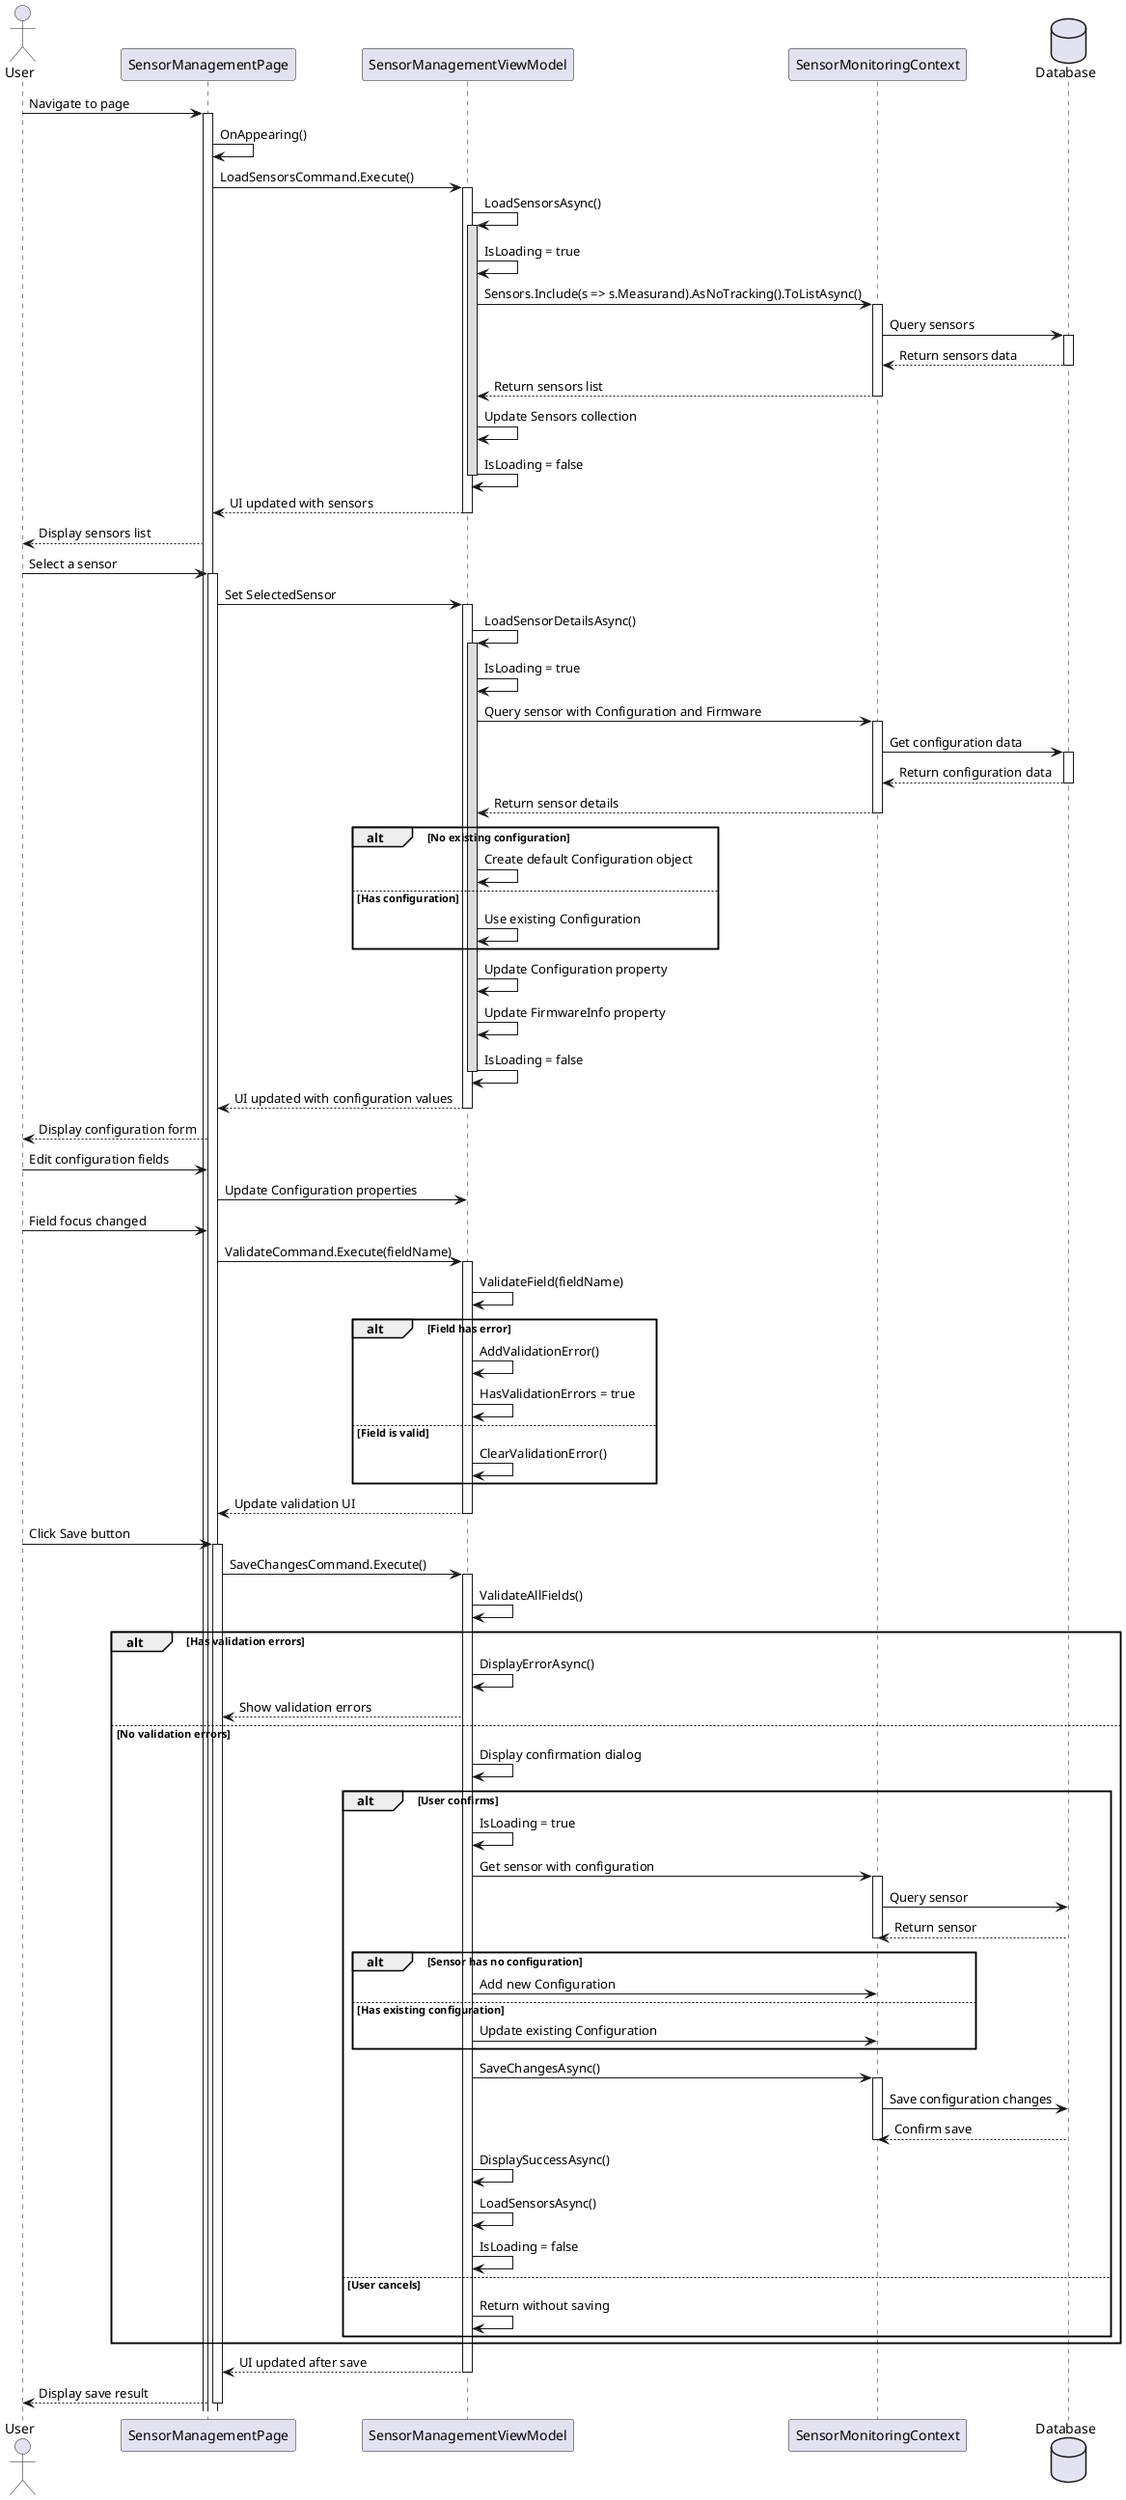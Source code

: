 @startuml Sensor Configuration Management Sequence

actor User
participant "SensorManagementPage" as Page
participant "SensorManagementViewModel" as ViewModel
participant "SensorMonitoringContext" as Context
database "Database" as DB

User -> Page: Navigate to page
activate Page

Page -> Page: OnAppearing()
Page -> ViewModel: LoadSensorsCommand.Execute()
activate ViewModel

ViewModel -> ViewModel: LoadSensorsAsync()
activate ViewModel #DDDDDD
ViewModel -> ViewModel: IsLoading = true
ViewModel -> Context: Sensors.Include(s => s.Measurand).AsNoTracking().ToListAsync()
activate Context
Context -> DB: Query sensors
activate DB
DB --> Context: Return sensors data
deactivate DB
Context --> ViewModel: Return sensors list
deactivate Context

ViewModel -> ViewModel: Update Sensors collection
ViewModel -> ViewModel: IsLoading = false
deactivate ViewModel #DDDDDD

ViewModel --> Page: UI updated with sensors
deactivate ViewModel
Page --> User: Display sensors list

User -> Page: Select a sensor
activate Page
Page -> ViewModel: Set SelectedSensor
activate ViewModel

ViewModel -> ViewModel: LoadSensorDetailsAsync()
activate ViewModel #DDDDDD
ViewModel -> ViewModel: IsLoading = true
ViewModel -> Context: Query sensor with Configuration and Firmware
activate Context
Context -> DB: Get configuration data
activate DB
DB --> Context: Return configuration data
deactivate DB
Context --> ViewModel: Return sensor details
deactivate Context

alt No existing configuration
    ViewModel -> ViewModel: Create default Configuration object
else Has configuration
    ViewModel -> ViewModel: Use existing Configuration
end

ViewModel -> ViewModel: Update Configuration property
ViewModel -> ViewModel: Update FirmwareInfo property
ViewModel -> ViewModel: IsLoading = false
deactivate ViewModel #DDDDDD

ViewModel --> Page: UI updated with configuration values
deactivate ViewModel
Page --> User: Display configuration form

User -> Page: Edit configuration fields
Page -> ViewModel: Update Configuration properties

User -> Page: Field focus changed
Page -> ViewModel: ValidateCommand.Execute(fieldName)
activate ViewModel
ViewModel -> ViewModel: ValidateField(fieldName)
alt Field has error
    ViewModel -> ViewModel: AddValidationError()
    ViewModel -> ViewModel: HasValidationErrors = true
else Field is valid
    ViewModel -> ViewModel: ClearValidationError()
end
ViewModel --> Page: Update validation UI
deactivate ViewModel

User -> Page: Click Save button
activate Page
Page -> ViewModel: SaveChangesCommand.Execute()
activate ViewModel

ViewModel -> ViewModel: ValidateAllFields()
alt Has validation errors
    ViewModel -> ViewModel: DisplayErrorAsync()
    ViewModel --> Page: Show validation errors
else No validation errors
    ViewModel -> ViewModel: Display confirmation dialog
    
    alt User confirms
        ViewModel -> ViewModel: IsLoading = true
        ViewModel -> Context: Get sensor with configuration
        activate Context
        Context -> DB: Query sensor
        DB --> Context: Return sensor
        deactivate Context
        
        alt Sensor has no configuration
            ViewModel -> Context: Add new Configuration
        else Has existing configuration
            ViewModel -> Context: Update existing Configuration
        end
        
        ViewModel -> Context: SaveChangesAsync()
        activate Context
        Context -> DB: Save configuration changes
        DB --> Context: Confirm save
        deactivate Context
        
        ViewModel -> ViewModel: DisplaySuccessAsync()
        ViewModel -> ViewModel: LoadSensorsAsync()
        ViewModel -> ViewModel: IsLoading = false
    else User cancels
        ViewModel -> ViewModel: Return without saving
    end
end

ViewModel --> Page: UI updated after save
deactivate ViewModel
Page --> User: Display save result
deactivate Page

@enduml
